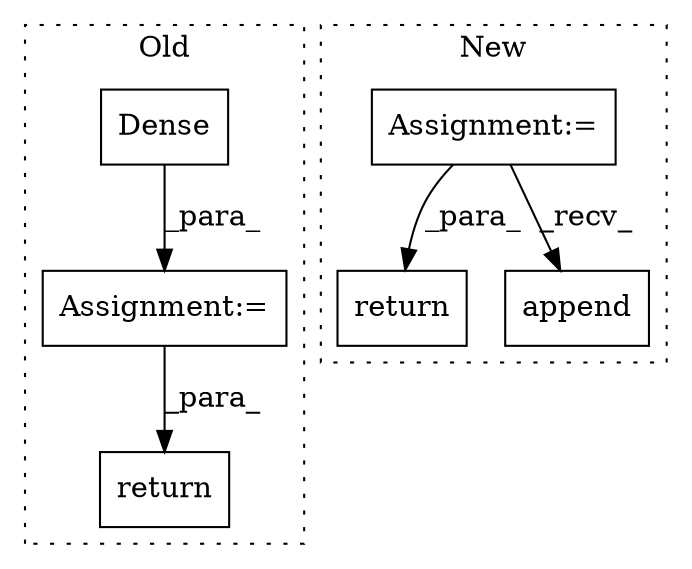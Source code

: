 digraph G {
subgraph cluster0 {
1 [label="Dense" a="32" s="2777,2796" l="6,1" shape="box"];
4 [label="Assignment:=" a="7" s="2776" l="1" shape="box"];
6 [label="return" a="41" s="2803" l="7" shape="box"];
label = "Old";
style="dotted";
}
subgraph cluster1 {
2 [label="return" a="41" s="3447" l="7" shape="box"];
3 [label="Assignment:=" a="7" s="2614" l="1" shape="box"];
5 [label="append" a="32" s="2716,2734" l="7,1" shape="box"];
label = "New";
style="dotted";
}
1 -> 4 [label="_para_"];
3 -> 2 [label="_para_"];
3 -> 5 [label="_recv_"];
4 -> 6 [label="_para_"];
}